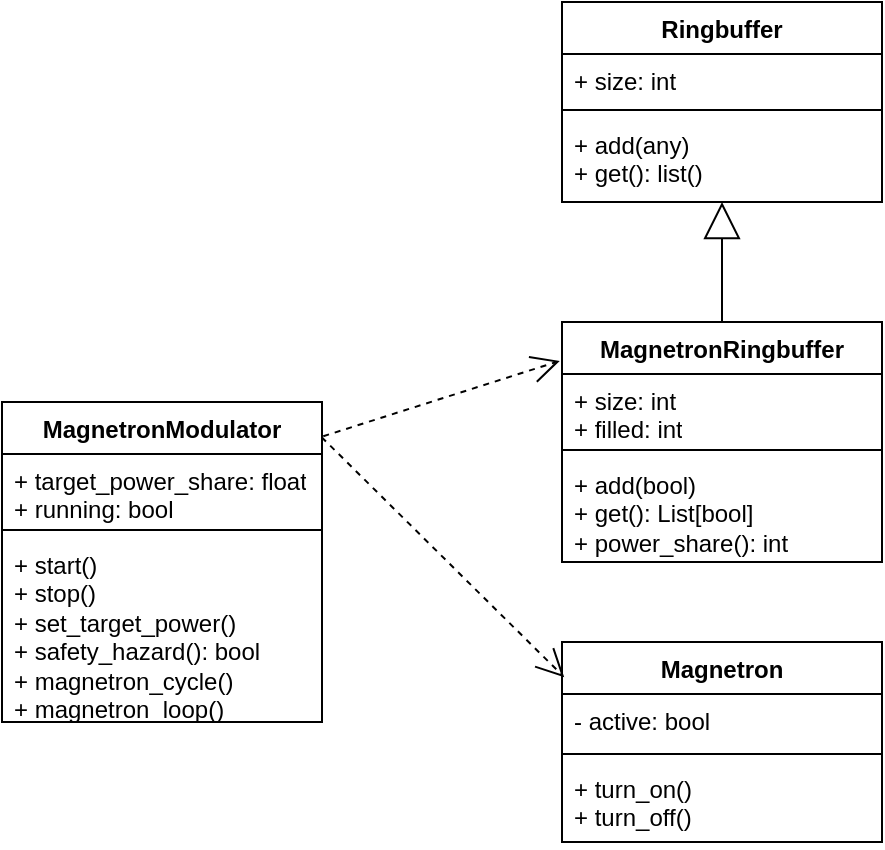 <mxfile version="27.1.1">
  <diagram name="Page-1" id="F6wNCx-Krgz2bWngS-bc">
    <mxGraphModel dx="988" dy="629" grid="1" gridSize="10" guides="1" tooltips="1" connect="1" arrows="1" fold="1" page="1" pageScale="1" pageWidth="1654" pageHeight="2336" math="0" shadow="0">
      <root>
        <mxCell id="0" />
        <mxCell id="1" parent="0" />
        <mxCell id="ftuWCaZ1uPiria0q5PKu-1" value="Magnetron" style="swimlane;fontStyle=1;align=center;verticalAlign=top;childLayout=stackLayout;horizontal=1;startSize=26;horizontalStack=0;resizeParent=1;resizeParentMax=0;resizeLast=0;collapsible=1;marginBottom=0;whiteSpace=wrap;html=1;" parent="1" vertex="1">
          <mxGeometry x="480" y="400" width="160" height="100" as="geometry" />
        </mxCell>
        <mxCell id="ftuWCaZ1uPiria0q5PKu-2" value="- active: bool" style="text;strokeColor=none;fillColor=none;align=left;verticalAlign=top;spacingLeft=4;spacingRight=4;overflow=hidden;rotatable=0;points=[[0,0.5],[1,0.5]];portConstraint=eastwest;whiteSpace=wrap;html=1;" parent="ftuWCaZ1uPiria0q5PKu-1" vertex="1">
          <mxGeometry y="26" width="160" height="26" as="geometry" />
        </mxCell>
        <mxCell id="ftuWCaZ1uPiria0q5PKu-3" value="" style="line;strokeWidth=1;fillColor=none;align=left;verticalAlign=middle;spacingTop=-1;spacingLeft=3;spacingRight=3;rotatable=0;labelPosition=right;points=[];portConstraint=eastwest;strokeColor=inherit;" parent="ftuWCaZ1uPiria0q5PKu-1" vertex="1">
          <mxGeometry y="52" width="160" height="8" as="geometry" />
        </mxCell>
        <mxCell id="ftuWCaZ1uPiria0q5PKu-4" value="&lt;div&gt;+ turn_on()&lt;/div&gt;&lt;div&gt;+ turn_off()&lt;/div&gt;" style="text;strokeColor=none;fillColor=none;align=left;verticalAlign=top;spacingLeft=4;spacingRight=4;overflow=hidden;rotatable=0;points=[[0,0.5],[1,0.5]];portConstraint=eastwest;whiteSpace=wrap;html=1;" parent="ftuWCaZ1uPiria0q5PKu-1" vertex="1">
          <mxGeometry y="60" width="160" height="40" as="geometry" />
        </mxCell>
        <mxCell id="ftuWCaZ1uPiria0q5PKu-5" value="MagnetronModulator" style="swimlane;fontStyle=1;align=center;verticalAlign=top;childLayout=stackLayout;horizontal=1;startSize=26;horizontalStack=0;resizeParent=1;resizeParentMax=0;resizeLast=0;collapsible=1;marginBottom=0;whiteSpace=wrap;html=1;" parent="1" vertex="1">
          <mxGeometry x="200" y="280" width="160" height="160" as="geometry" />
        </mxCell>
        <mxCell id="ftuWCaZ1uPiria0q5PKu-6" value="&lt;div&gt;+ target_power_share: float&lt;/div&gt;&lt;div&gt;+ running: bool&lt;/div&gt;" style="text;strokeColor=none;fillColor=none;align=left;verticalAlign=top;spacingLeft=4;spacingRight=4;overflow=hidden;rotatable=0;points=[[0,0.5],[1,0.5]];portConstraint=eastwest;whiteSpace=wrap;html=1;" parent="ftuWCaZ1uPiria0q5PKu-5" vertex="1">
          <mxGeometry y="26" width="160" height="34" as="geometry" />
        </mxCell>
        <mxCell id="ftuWCaZ1uPiria0q5PKu-7" value="" style="line;strokeWidth=1;fillColor=none;align=left;verticalAlign=middle;spacingTop=-1;spacingLeft=3;spacingRight=3;rotatable=0;labelPosition=right;points=[];portConstraint=eastwest;strokeColor=inherit;" parent="ftuWCaZ1uPiria0q5PKu-5" vertex="1">
          <mxGeometry y="60" width="160" height="8" as="geometry" />
        </mxCell>
        <mxCell id="ftuWCaZ1uPiria0q5PKu-8" value="&lt;div&gt;+ start()&lt;/div&gt;&lt;div&gt;+ stop()&lt;/div&gt;&lt;div&gt;+ set_target_power()&lt;/div&gt;&lt;div&gt;+ safety_hazard(): bool&lt;/div&gt;&lt;div&gt;+ magnetron_cycle()&lt;/div&gt;&lt;div&gt;+ magnetron_loop()&lt;/div&gt;" style="text;strokeColor=none;fillColor=none;align=left;verticalAlign=top;spacingLeft=4;spacingRight=4;overflow=hidden;rotatable=0;points=[[0,0.5],[1,0.5]];portConstraint=eastwest;whiteSpace=wrap;html=1;" parent="ftuWCaZ1uPiria0q5PKu-5" vertex="1">
          <mxGeometry y="68" width="160" height="92" as="geometry" />
        </mxCell>
        <mxCell id="ftuWCaZ1uPiria0q5PKu-9" value="" style="endArrow=open;endSize=12;dashed=1;html=1;rounded=0;exitX=0.999;exitY=0.11;exitDx=0;exitDy=0;entryX=0.007;entryY=0.176;entryDx=0;entryDy=0;exitPerimeter=0;entryPerimeter=0;" parent="1" source="ftuWCaZ1uPiria0q5PKu-5" target="ftuWCaZ1uPiria0q5PKu-1" edge="1">
          <mxGeometry width="160" relative="1" as="geometry">
            <mxPoint x="330" y="310" as="sourcePoint" />
            <mxPoint x="490" y="310" as="targetPoint" />
          </mxGeometry>
        </mxCell>
        <mxCell id="0OzzKOd5zw0-2eA2JMB0-1" value="" style="endArrow=open;endSize=12;dashed=1;html=1;rounded=0;exitX=1.004;exitY=0.107;exitDx=0;exitDy=0;exitPerimeter=0;entryX=-0.007;entryY=0.162;entryDx=0;entryDy=0;entryPerimeter=0;" edge="1" parent="1" source="ftuWCaZ1uPiria0q5PKu-5" target="0OzzKOd5zw0-2eA2JMB0-2">
          <mxGeometry width="160" relative="1" as="geometry">
            <mxPoint x="440" y="90" as="sourcePoint" />
            <mxPoint x="470" y="230" as="targetPoint" />
          </mxGeometry>
        </mxCell>
        <mxCell id="0OzzKOd5zw0-2eA2JMB0-2" value="MagnetronRingbuffer" style="swimlane;fontStyle=1;align=center;verticalAlign=top;childLayout=stackLayout;horizontal=1;startSize=26;horizontalStack=0;resizeParent=1;resizeParentMax=0;resizeLast=0;collapsible=1;marginBottom=0;whiteSpace=wrap;html=1;" vertex="1" parent="1">
          <mxGeometry x="480" y="240" width="160" height="120" as="geometry" />
        </mxCell>
        <mxCell id="0OzzKOd5zw0-2eA2JMB0-3" value="&lt;div&gt;+ size: int&lt;/div&gt;&lt;div&gt;+ filled: int&lt;/div&gt;" style="text;strokeColor=none;fillColor=none;align=left;verticalAlign=top;spacingLeft=4;spacingRight=4;overflow=hidden;rotatable=0;points=[[0,0.5],[1,0.5]];portConstraint=eastwest;whiteSpace=wrap;html=1;" vertex="1" parent="0OzzKOd5zw0-2eA2JMB0-2">
          <mxGeometry y="26" width="160" height="34" as="geometry" />
        </mxCell>
        <mxCell id="0OzzKOd5zw0-2eA2JMB0-4" value="" style="line;strokeWidth=1;fillColor=none;align=left;verticalAlign=middle;spacingTop=-1;spacingLeft=3;spacingRight=3;rotatable=0;labelPosition=right;points=[];portConstraint=eastwest;strokeColor=inherit;" vertex="1" parent="0OzzKOd5zw0-2eA2JMB0-2">
          <mxGeometry y="60" width="160" height="8" as="geometry" />
        </mxCell>
        <mxCell id="0OzzKOd5zw0-2eA2JMB0-5" value="&lt;div&gt;+ add(bool)&lt;/div&gt;&lt;div&gt;+ get(): List[bool]&lt;/div&gt;&lt;div&gt;+ power_share(): int&lt;/div&gt;" style="text;strokeColor=none;fillColor=none;align=left;verticalAlign=top;spacingLeft=4;spacingRight=4;overflow=hidden;rotatable=0;points=[[0,0.5],[1,0.5]];portConstraint=eastwest;whiteSpace=wrap;html=1;" vertex="1" parent="0OzzKOd5zw0-2eA2JMB0-2">
          <mxGeometry y="68" width="160" height="52" as="geometry" />
        </mxCell>
        <mxCell id="0OzzKOd5zw0-2eA2JMB0-6" value="Ringbuffer" style="swimlane;fontStyle=1;align=center;verticalAlign=top;childLayout=stackLayout;horizontal=1;startSize=26;horizontalStack=0;resizeParent=1;resizeParentMax=0;resizeLast=0;collapsible=1;marginBottom=0;whiteSpace=wrap;html=1;" vertex="1" parent="1">
          <mxGeometry x="480" y="80" width="160" height="100" as="geometry" />
        </mxCell>
        <mxCell id="0OzzKOd5zw0-2eA2JMB0-7" value="&lt;div&gt;+ size: int&lt;/div&gt;" style="text;strokeColor=none;fillColor=none;align=left;verticalAlign=top;spacingLeft=4;spacingRight=4;overflow=hidden;rotatable=0;points=[[0,0.5],[1,0.5]];portConstraint=eastwest;whiteSpace=wrap;html=1;" vertex="1" parent="0OzzKOd5zw0-2eA2JMB0-6">
          <mxGeometry y="26" width="160" height="24" as="geometry" />
        </mxCell>
        <mxCell id="0OzzKOd5zw0-2eA2JMB0-8" value="" style="line;strokeWidth=1;fillColor=none;align=left;verticalAlign=middle;spacingTop=-1;spacingLeft=3;spacingRight=3;rotatable=0;labelPosition=right;points=[];portConstraint=eastwest;strokeColor=inherit;" vertex="1" parent="0OzzKOd5zw0-2eA2JMB0-6">
          <mxGeometry y="50" width="160" height="8" as="geometry" />
        </mxCell>
        <mxCell id="0OzzKOd5zw0-2eA2JMB0-9" value="&lt;div&gt;+ add(any)&lt;/div&gt;&lt;div&gt;+ get(): list()&lt;/div&gt;" style="text;strokeColor=none;fillColor=none;align=left;verticalAlign=top;spacingLeft=4;spacingRight=4;overflow=hidden;rotatable=0;points=[[0,0.5],[1,0.5]];portConstraint=eastwest;whiteSpace=wrap;html=1;" vertex="1" parent="0OzzKOd5zw0-2eA2JMB0-6">
          <mxGeometry y="58" width="160" height="42" as="geometry" />
        </mxCell>
        <mxCell id="0OzzKOd5zw0-2eA2JMB0-10" value="" style="endArrow=block;endSize=16;endFill=0;html=1;rounded=0;entryX=0.5;entryY=1;entryDx=0;entryDy=0;exitX=0.5;exitY=0;exitDx=0;exitDy=0;" edge="1" parent="1" source="0OzzKOd5zw0-2eA2JMB0-2" target="0OzzKOd5zw0-2eA2JMB0-6">
          <mxGeometry width="160" relative="1" as="geometry">
            <mxPoint x="560" y="318" as="sourcePoint" />
            <mxPoint x="760" y="230" as="targetPoint" />
          </mxGeometry>
        </mxCell>
      </root>
    </mxGraphModel>
  </diagram>
</mxfile>
